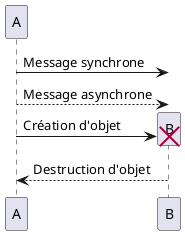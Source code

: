 @startuml
participant A
participant B

A -> B : Message synchrone
A --> B : Message asynchrone
create B

A -> B : Création d'objet
destroy B

B --> A : Destruction d'objet
@enduml

